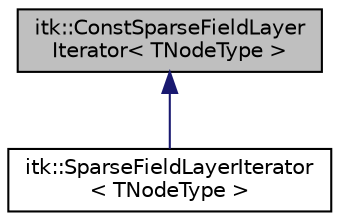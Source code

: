 digraph "itk::ConstSparseFieldLayerIterator&lt; TNodeType &gt;"
{
 // LATEX_PDF_SIZE
  edge [fontname="Helvetica",fontsize="10",labelfontname="Helvetica",labelfontsize="10"];
  node [fontname="Helvetica",fontsize="10",shape=record];
  Node1 [label="itk::ConstSparseFieldLayer\lIterator\< TNodeType \>",height=0.2,width=0.4,color="black", fillcolor="grey75", style="filled", fontcolor="black",tooltip="Used to iterate through an itkSparseFieldLayer."];
  Node1 -> Node2 [dir="back",color="midnightblue",fontsize="10",style="solid",fontname="Helvetica"];
  Node2 [label="itk::SparseFieldLayerIterator\l\< TNodeType \>",height=0.2,width=0.4,color="black", fillcolor="white", style="filled",URL="$classitk_1_1SparseFieldLayerIterator.html",tooltip="The non-const version of the ConstSparseFieldLayerIterator."];
}
